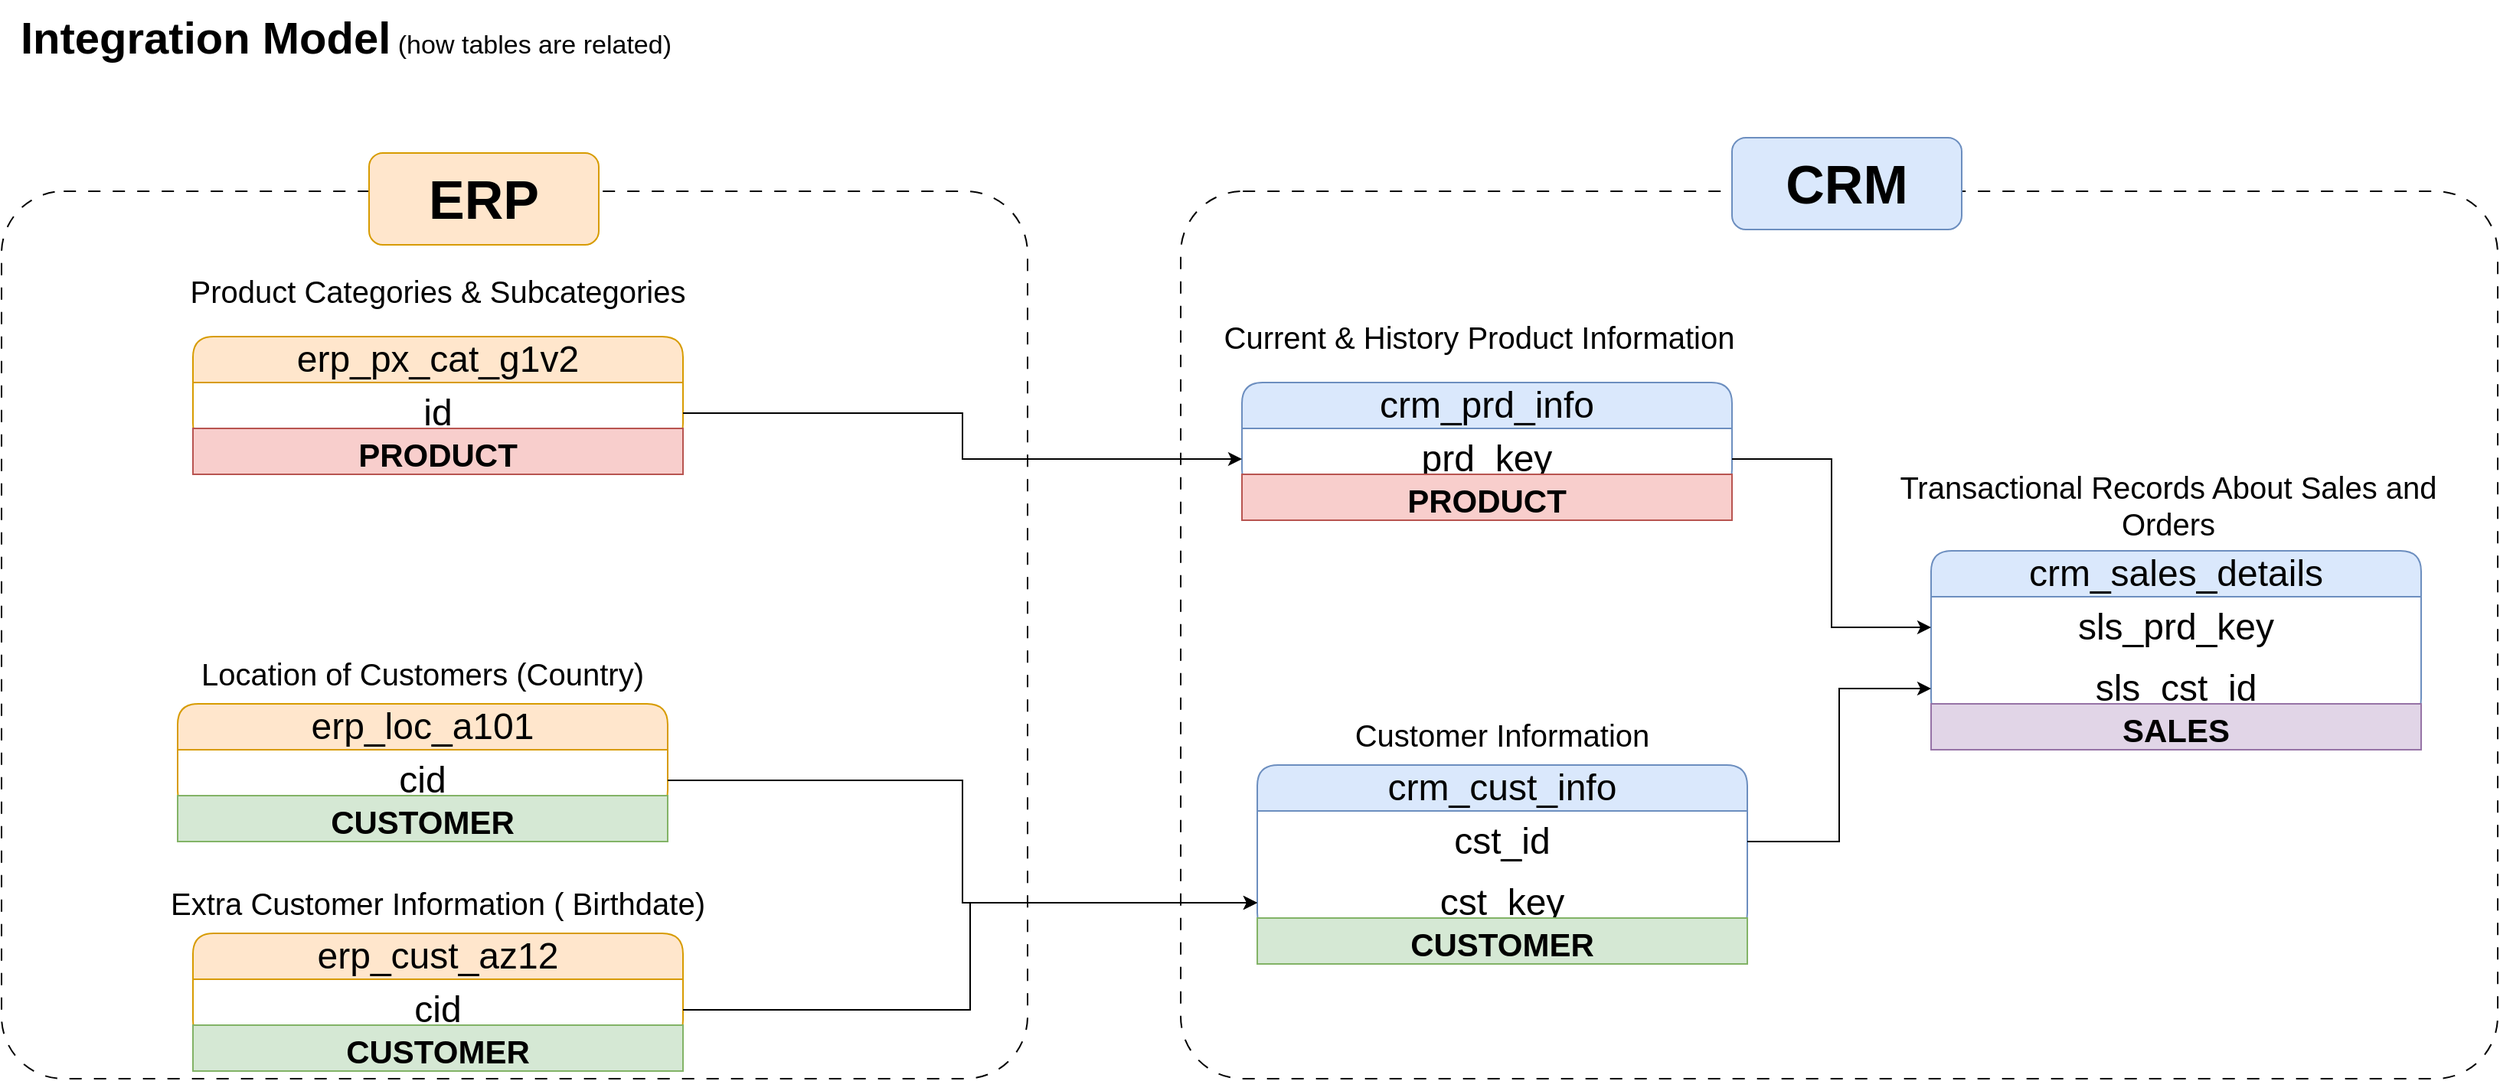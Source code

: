 <mxfile version="27.0.2">
  <diagram name="Page-1" id="dmAWUEtqQU-Y0aGdKjTr">
    <mxGraphModel dx="1489" dy="1031" grid="1" gridSize="10" guides="1" tooltips="1" connect="1" arrows="1" fold="1" page="1" pageScale="1" pageWidth="1920" pageHeight="1200" math="0" shadow="0">
      <root>
        <mxCell id="0" />
        <mxCell id="1" parent="0" />
        <mxCell id="Z9ZyORdhY3MhFz2_VxSD-31" value="" style="rounded=1;whiteSpace=wrap;html=1;fillColor=none;dashed=1;dashPattern=8 8;arcSize=7;" parent="1" vertex="1">
          <mxGeometry x="10" y="135" width="670" height="580" as="geometry" />
        </mxCell>
        <mxCell id="Z9ZyORdhY3MhFz2_VxSD-16" value="" style="rounded=1;whiteSpace=wrap;html=1;fillColor=none;dashed=1;dashPattern=8 8;arcSize=7;" parent="1" vertex="1">
          <mxGeometry x="780" y="135" width="860" height="580" as="geometry" />
        </mxCell>
        <mxCell id="Z9ZyORdhY3MhFz2_VxSD-1" value="&lt;font style=&quot;font-size: 29px;&quot;&gt;&lt;b&gt;Integration Model&lt;/b&gt;&lt;/font&gt; (how tables are related)" style="text;html=1;align=center;verticalAlign=middle;whiteSpace=wrap;rounded=0;fontSize=17;" parent="1" vertex="1">
          <mxGeometry x="10" y="10" width="450" height="50" as="geometry" />
        </mxCell>
        <mxCell id="Z9ZyORdhY3MhFz2_VxSD-2" value="crm_cust_info" style="swimlane;fontStyle=0;childLayout=stackLayout;horizontal=1;startSize=30;horizontalStack=0;resizeParent=1;resizeParentMax=0;resizeLast=0;collapsible=1;marginBottom=0;whiteSpace=wrap;html=1;rounded=1;fillColor=#dae8fc;strokeColor=#6c8ebf;fontSize=24;" parent="1" vertex="1">
          <mxGeometry x="830" y="510" width="320" height="110" as="geometry" />
        </mxCell>
        <mxCell id="Z9ZyORdhY3MhFz2_VxSD-3" value="cst_id" style="text;strokeColor=none;fillColor=none;align=center;verticalAlign=middle;spacingLeft=4;spacingRight=4;overflow=hidden;points=[[0,0.5],[1,0.5]];portConstraint=eastwest;rotatable=0;whiteSpace=wrap;html=1;fontSize=24;" parent="Z9ZyORdhY3MhFz2_VxSD-2" vertex="1">
          <mxGeometry y="30" width="320" height="40" as="geometry" />
        </mxCell>
        <mxCell id="Z9ZyORdhY3MhFz2_VxSD-21" value="cst_key" style="text;strokeColor=none;fillColor=none;align=center;verticalAlign=middle;spacingLeft=4;spacingRight=4;overflow=hidden;points=[[0,0.5],[1,0.5]];portConstraint=eastwest;rotatable=0;whiteSpace=wrap;html=1;fontSize=24;" parent="Z9ZyORdhY3MhFz2_VxSD-2" vertex="1">
          <mxGeometry y="70" width="320" height="40" as="geometry" />
        </mxCell>
        <mxCell id="Z9ZyORdhY3MhFz2_VxSD-6" value="&lt;font style=&quot;font-size: 20px;&quot;&gt;Customer Information&lt;/font&gt;" style="text;html=1;align=center;verticalAlign=middle;whiteSpace=wrap;rounded=0;" parent="1" vertex="1">
          <mxGeometry x="830" y="470" width="320" height="40" as="geometry" />
        </mxCell>
        <mxCell id="Z9ZyORdhY3MhFz2_VxSD-7" value="crm_prd_info" style="swimlane;fontStyle=0;childLayout=stackLayout;horizontal=1;startSize=30;horizontalStack=0;resizeParent=1;resizeParentMax=0;resizeLast=0;collapsible=1;marginBottom=0;whiteSpace=wrap;html=1;rounded=1;fillColor=#dae8fc;strokeColor=#6c8ebf;fontSize=24;" parent="1" vertex="1">
          <mxGeometry x="820" y="260" width="320" height="70" as="geometry" />
        </mxCell>
        <mxCell id="Z9ZyORdhY3MhFz2_VxSD-8" value="prd_key" style="text;strokeColor=none;fillColor=none;align=center;verticalAlign=middle;spacingLeft=4;spacingRight=4;overflow=hidden;points=[[0,0.5],[1,0.5]];portConstraint=eastwest;rotatable=0;whiteSpace=wrap;html=1;fontSize=24;" parent="Z9ZyORdhY3MhFz2_VxSD-7" vertex="1">
          <mxGeometry y="30" width="320" height="40" as="geometry" />
        </mxCell>
        <mxCell id="Z9ZyORdhY3MhFz2_VxSD-9" value="&lt;font style=&quot;font-size: 20px;&quot;&gt;Current &amp;amp; History Product Information&lt;/font&gt;" style="text;html=1;align=center;verticalAlign=middle;whiteSpace=wrap;rounded=0;" parent="1" vertex="1">
          <mxGeometry x="780" y="200" width="390" height="60" as="geometry" />
        </mxCell>
        <mxCell id="Z9ZyORdhY3MhFz2_VxSD-10" value="crm_sales_details" style="swimlane;fontStyle=0;childLayout=stackLayout;horizontal=1;startSize=30;horizontalStack=0;resizeParent=1;resizeParentMax=0;resizeLast=0;collapsible=1;marginBottom=0;whiteSpace=wrap;html=1;rounded=1;fillColor=#dae8fc;strokeColor=#6c8ebf;fontSize=24;" parent="1" vertex="1">
          <mxGeometry x="1270" y="370" width="320" height="110" as="geometry" />
        </mxCell>
        <mxCell id="Z9ZyORdhY3MhFz2_VxSD-11" value="sls_&lt;span style=&quot;background-color: transparent; color: light-dark(rgb(0, 0, 0), rgb(255, 255, 255));&quot;&gt;prd_key&lt;/span&gt;" style="text;strokeColor=none;fillColor=none;align=center;verticalAlign=middle;spacingLeft=4;spacingRight=4;overflow=hidden;points=[[0,0.5],[1,0.5]];portConstraint=eastwest;rotatable=0;whiteSpace=wrap;html=1;fontSize=24;" parent="Z9ZyORdhY3MhFz2_VxSD-10" vertex="1">
          <mxGeometry y="30" width="320" height="40" as="geometry" />
        </mxCell>
        <mxCell id="Z9ZyORdhY3MhFz2_VxSD-13" value="sls_cst_id" style="text;strokeColor=none;fillColor=none;align=center;verticalAlign=middle;spacingLeft=4;spacingRight=4;overflow=hidden;points=[[0,0.5],[1,0.5]];portConstraint=eastwest;rotatable=0;whiteSpace=wrap;html=1;fontSize=24;" parent="Z9ZyORdhY3MhFz2_VxSD-10" vertex="1">
          <mxGeometry y="70" width="320" height="40" as="geometry" />
        </mxCell>
        <mxCell id="Z9ZyORdhY3MhFz2_VxSD-12" value="&lt;font style=&quot;font-size: 20px;&quot;&gt;Transactional Records About Sales and Orders&lt;/font&gt;" style="text;html=1;align=center;verticalAlign=middle;whiteSpace=wrap;rounded=0;" parent="1" vertex="1">
          <mxGeometry x="1230" y="310" width="390" height="60" as="geometry" />
        </mxCell>
        <mxCell id="Z9ZyORdhY3MhFz2_VxSD-14" style="edgeStyle=orthogonalEdgeStyle;rounded=0;orthogonalLoop=1;jettySize=auto;html=1;exitX=1;exitY=0.5;exitDx=0;exitDy=0;" parent="1" source="Z9ZyORdhY3MhFz2_VxSD-3" target="Z9ZyORdhY3MhFz2_VxSD-13" edge="1">
          <mxGeometry relative="1" as="geometry" />
        </mxCell>
        <mxCell id="Z9ZyORdhY3MhFz2_VxSD-15" style="edgeStyle=orthogonalEdgeStyle;rounded=0;orthogonalLoop=1;jettySize=auto;html=1;exitX=1;exitY=0.5;exitDx=0;exitDy=0;" parent="1" source="Z9ZyORdhY3MhFz2_VxSD-8" target="Z9ZyORdhY3MhFz2_VxSD-11" edge="1">
          <mxGeometry relative="1" as="geometry" />
        </mxCell>
        <mxCell id="Z9ZyORdhY3MhFz2_VxSD-17" value="&lt;font style=&quot;font-size: 35px;&quot;&gt;&lt;b&gt;CRM&lt;/b&gt;&lt;/font&gt;" style="rounded=1;whiteSpace=wrap;html=1;fillColor=#dae8fc;strokeColor=#6c8ebf;" parent="1" vertex="1">
          <mxGeometry x="1140" y="100" width="150" height="60" as="geometry" />
        </mxCell>
        <mxCell id="Z9ZyORdhY3MhFz2_VxSD-18" value="erp_cust_az12" style="swimlane;fontStyle=0;childLayout=stackLayout;horizontal=1;startSize=30;horizontalStack=0;resizeParent=1;resizeParentMax=0;resizeLast=0;collapsible=1;marginBottom=0;whiteSpace=wrap;html=1;rounded=1;fillColor=#ffe6cc;strokeColor=#d79b00;fontSize=24;" parent="1" vertex="1">
          <mxGeometry x="135" y="620" width="320" height="70" as="geometry" />
        </mxCell>
        <mxCell id="Z9ZyORdhY3MhFz2_VxSD-19" value="cid" style="text;strokeColor=none;fillColor=none;align=center;verticalAlign=middle;spacingLeft=4;spacingRight=4;overflow=hidden;points=[[0,0.5],[1,0.5]];portConstraint=eastwest;rotatable=0;whiteSpace=wrap;html=1;fontSize=24;" parent="Z9ZyORdhY3MhFz2_VxSD-18" vertex="1">
          <mxGeometry y="30" width="320" height="40" as="geometry" />
        </mxCell>
        <mxCell id="Z9ZyORdhY3MhFz2_VxSD-20" value="&lt;font style=&quot;font-size: 20px;&quot;&gt;Extra Customer Information ( Birthdate)&lt;/font&gt;" style="text;html=1;align=center;verticalAlign=middle;whiteSpace=wrap;rounded=0;" parent="1" vertex="1">
          <mxGeometry x="100" y="580" width="390" height="40" as="geometry" />
        </mxCell>
        <mxCell id="Z9ZyORdhY3MhFz2_VxSD-22" style="edgeStyle=orthogonalEdgeStyle;rounded=0;orthogonalLoop=1;jettySize=auto;html=1;exitX=1;exitY=0.5;exitDx=0;exitDy=0;" parent="1" source="Z9ZyORdhY3MhFz2_VxSD-19" target="Z9ZyORdhY3MhFz2_VxSD-21" edge="1">
          <mxGeometry relative="1" as="geometry" />
        </mxCell>
        <mxCell id="Z9ZyORdhY3MhFz2_VxSD-23" value="erp_loc_a101" style="swimlane;fontStyle=0;childLayout=stackLayout;horizontal=1;startSize=30;horizontalStack=0;resizeParent=1;resizeParentMax=0;resizeLast=0;collapsible=1;marginBottom=0;whiteSpace=wrap;html=1;rounded=1;fillColor=#ffe6cc;strokeColor=#d79b00;fontSize=24;" parent="1" vertex="1">
          <mxGeometry x="125" y="470" width="320" height="70" as="geometry" />
        </mxCell>
        <mxCell id="Z9ZyORdhY3MhFz2_VxSD-24" value="cid" style="text;strokeColor=none;fillColor=none;align=center;verticalAlign=middle;spacingLeft=4;spacingRight=4;overflow=hidden;points=[[0,0.5],[1,0.5]];portConstraint=eastwest;rotatable=0;whiteSpace=wrap;html=1;fontSize=24;" parent="Z9ZyORdhY3MhFz2_VxSD-23" vertex="1">
          <mxGeometry y="30" width="320" height="40" as="geometry" />
        </mxCell>
        <mxCell id="Z9ZyORdhY3MhFz2_VxSD-25" value="&lt;font style=&quot;font-size: 20px;&quot;&gt;Location of Customers (Country)&lt;/font&gt;" style="text;html=1;align=center;verticalAlign=middle;whiteSpace=wrap;rounded=0;" parent="1" vertex="1">
          <mxGeometry x="90" y="430" width="390" height="40" as="geometry" />
        </mxCell>
        <mxCell id="Z9ZyORdhY3MhFz2_VxSD-26" style="edgeStyle=orthogonalEdgeStyle;rounded=0;orthogonalLoop=1;jettySize=auto;html=1;" parent="1" source="Z9ZyORdhY3MhFz2_VxSD-24" target="Z9ZyORdhY3MhFz2_VxSD-21" edge="1">
          <mxGeometry relative="1" as="geometry" />
        </mxCell>
        <mxCell id="Z9ZyORdhY3MhFz2_VxSD-27" value="erp_px_cat_g1v2" style="swimlane;fontStyle=0;childLayout=stackLayout;horizontal=1;startSize=30;horizontalStack=0;resizeParent=1;resizeParentMax=0;resizeLast=0;collapsible=1;marginBottom=0;whiteSpace=wrap;html=1;rounded=1;fillColor=#ffe6cc;strokeColor=#d79b00;fontSize=24;" parent="1" vertex="1">
          <mxGeometry x="135" y="230" width="320" height="70" as="geometry" />
        </mxCell>
        <mxCell id="Z9ZyORdhY3MhFz2_VxSD-28" value="id" style="text;strokeColor=none;fillColor=none;align=center;verticalAlign=middle;spacingLeft=4;spacingRight=4;overflow=hidden;points=[[0,0.5],[1,0.5]];portConstraint=eastwest;rotatable=0;whiteSpace=wrap;html=1;fontSize=24;" parent="Z9ZyORdhY3MhFz2_VxSD-27" vertex="1">
          <mxGeometry y="30" width="320" height="40" as="geometry" />
        </mxCell>
        <mxCell id="Z9ZyORdhY3MhFz2_VxSD-29" value="&lt;font style=&quot;font-size: 20px;&quot;&gt;Product Categories &amp;amp; Subcategories&lt;/font&gt;" style="text;html=1;align=center;verticalAlign=middle;whiteSpace=wrap;rounded=0;" parent="1" vertex="1">
          <mxGeometry x="100" y="180" width="390" height="40" as="geometry" />
        </mxCell>
        <mxCell id="Z9ZyORdhY3MhFz2_VxSD-30" style="edgeStyle=orthogonalEdgeStyle;rounded=0;orthogonalLoop=1;jettySize=auto;html=1;entryX=0;entryY=0.5;entryDx=0;entryDy=0;" parent="1" source="Z9ZyORdhY3MhFz2_VxSD-28" target="Z9ZyORdhY3MhFz2_VxSD-8" edge="1">
          <mxGeometry relative="1" as="geometry">
            <mxPoint x="820" y="327" as="targetPoint" />
          </mxGeometry>
        </mxCell>
        <mxCell id="Z9ZyORdhY3MhFz2_VxSD-32" value="&lt;font style=&quot;font-size: 35px;&quot;&gt;&lt;b&gt;ERP&lt;/b&gt;&lt;/font&gt;" style="rounded=1;whiteSpace=wrap;html=1;fillColor=#ffe6cc;strokeColor=#d79b00;" parent="1" vertex="1">
          <mxGeometry x="250" y="110" width="150" height="60" as="geometry" />
        </mxCell>
        <mxCell id="bFzNw1l3SIQdOpPHD0Zo-1" value="&lt;font style=&quot;font-size: 21px;&quot;&gt;PRODUCT&lt;/font&gt;" style="text;html=1;strokeColor=#b85450;fillColor=#f8cecc;align=center;verticalAlign=middle;whiteSpace=wrap;overflow=hidden;fontSize=24;fontStyle=1" vertex="1" parent="1">
          <mxGeometry x="820" y="320" width="320" height="30" as="geometry" />
        </mxCell>
        <mxCell id="bFzNw1l3SIQdOpPHD0Zo-2" value="&lt;font style=&quot;font-size: 21px;&quot;&gt;PRODUCT&lt;/font&gt;" style="text;html=1;strokeColor=#b85450;fillColor=#f8cecc;align=center;verticalAlign=middle;whiteSpace=wrap;overflow=hidden;fontSize=24;fontStyle=1" vertex="1" parent="1">
          <mxGeometry x="135" y="290" width="320" height="30" as="geometry" />
        </mxCell>
        <mxCell id="bFzNw1l3SIQdOpPHD0Zo-3" value="&lt;font style=&quot;font-size: 21px;&quot;&gt;CUSTOMER&lt;/font&gt;&lt;span style=&quot;color: rgba(0, 0, 0, 0); font-family: monospace; font-size: 0px; font-weight: 400; text-align: start; text-wrap-mode: nowrap;&quot;&gt;%3CmxGraphModel%3E%3Croot%3E%3CmxCell%20id%3D%220%22%2F%3E%3CmxCell%20id%3D%221%22%20parent%3D%220%22%2F%3E%3CmxCell%20id%3D%222%22%20value%3D%22%26lt%3Bfont%20style%3D%26quot%3Bfont-size%3A%2021px%3B%26quot%3B%26gt%3BPRODUCT%26lt%3B%2Ffont%26gt%3B%22%20style%3D%22text%3Bhtml%3D1%3BstrokeColor%3D%23b85450%3BfillColor%3D%23f8cecc%3Balign%3Dcenter%3BverticalAlign%3Dmiddle%3BwhiteSpace%3Dwrap%3Boverflow%3Dhidden%3BfontSize%3D24%3BfontStyle%3D1%22%20vertex%3D%221%22%20parent%3D%221%22%3E%3CmxGeometry%20x%3D%22135%22%20y%3D%22290%22%20width%3D%22320%22%20height%3D%2230%22%20as%3D%22geometry%22%2F%3E%3C%2FmxCell%3E%3C%2Froot%3E%3C%2FmxGraphModel%3E&lt;/span&gt;" style="text;html=1;strokeColor=#82b366;fillColor=#d5e8d4;align=center;verticalAlign=middle;whiteSpace=wrap;overflow=hidden;fontSize=24;fontStyle=1" vertex="1" parent="1">
          <mxGeometry x="830" y="610" width="320" height="30" as="geometry" />
        </mxCell>
        <mxCell id="bFzNw1l3SIQdOpPHD0Zo-4" value="&lt;font style=&quot;font-size: 21px;&quot;&gt;CUSTOMER&lt;/font&gt;&lt;span style=&quot;color: rgba(0, 0, 0, 0); font-family: monospace; font-size: 0px; font-weight: 400; text-align: start; text-wrap-mode: nowrap;&quot;&gt;%3CmxGraphModel%3E%3Croot%3E%3CmxCell%20id%3D%220%22%2F%3E%3CmxCell%20id%3D%221%22%20parent%3D%220%22%2F%3E%3CmxCell%20id%3D%222%22%20value%3D%22%26lt%3Bfont%20style%3D%26quot%3Bfont-size%3A%2021px%3B%26quot%3B%26gt%3BPRODUCT%26lt%3B%2Ffont%26gt%3B%22%20style%3D%22text%3Bhtml%3D1%3BstrokeColor%3D%23b85450%3BfillColor%3D%23f8cecc%3Balign%3Dcenter%3BverticalAlign%3Dmiddle%3BwhiteSpace%3Dwrap%3Boverflow%3Dhidden%3BfontSize%3D24%3BfontStyle%3D1%22%20vertex%3D%221%22%20parent%3D%221%22%3E%3CmxGeometry%20x%3D%22135%22%20y%3D%22290%22%20width%3D%22320%22%20height%3D%2230%22%20as%3D%22geometry%22%2F%3E%3C%2FmxCell%3E%3C%2Froot%3E%3C%2FmxGraphModel%3E&lt;/span&gt;" style="text;html=1;strokeColor=#82b366;fillColor=#d5e8d4;align=center;verticalAlign=middle;whiteSpace=wrap;overflow=hidden;fontSize=24;fontStyle=1" vertex="1" parent="1">
          <mxGeometry x="135" y="680" width="320" height="30" as="geometry" />
        </mxCell>
        <mxCell id="bFzNw1l3SIQdOpPHD0Zo-5" value="&lt;font style=&quot;font-size: 21px;&quot;&gt;CUSTOMER&lt;/font&gt;&lt;span style=&quot;color: rgba(0, 0, 0, 0); font-family: monospace; font-size: 0px; font-weight: 400; text-align: start; text-wrap-mode: nowrap;&quot;&gt;%3CmxGraphModel%3E%3Croot%3E%3CmxCell%20id%3D%220%22%2F%3E%3CmxCell%20id%3D%221%22%20parent%3D%220%22%2F%3E%3CmxCell%20id%3D%222%22%20value%3D%22%26lt%3Bfont%20style%3D%26quot%3Bfont-size%3A%2021px%3B%26quot%3B%26gt%3BPRODUCT%26lt%3B%2Ffont%26gt%3B%22%20style%3D%22text%3Bhtml%3D1%3BstrokeColor%3D%23b85450%3BfillColor%3D%23f8cecc%3Balign%3Dcenter%3BverticalAlign%3Dmiddle%3BwhiteSpace%3Dwrap%3Boverflow%3Dhidden%3BfontSize%3D24%3BfontStyle%3D1%22%20vertex%3D%221%22%20parent%3D%221%22%3E%3CmxGeometry%20x%3D%22135%22%20y%3D%22290%22%20width%3D%22320%22%20height%3D%2230%22%20as%3D%22geometry%22%2F%3E%3C%2FmxCell%3E%3C%2Froot%3E%3C%2FmxGraphModel%3E&lt;/span&gt;" style="text;html=1;strokeColor=#82b366;fillColor=#d5e8d4;align=center;verticalAlign=middle;whiteSpace=wrap;overflow=hidden;fontSize=24;fontStyle=1" vertex="1" parent="1">
          <mxGeometry x="125" y="530" width="320" height="30" as="geometry" />
        </mxCell>
        <mxCell id="bFzNw1l3SIQdOpPHD0Zo-6" value="&lt;span style=&quot;font-size: 21px;&quot;&gt;SALES&lt;/span&gt;" style="text;html=1;strokeColor=#9673a6;fillColor=#e1d5e7;align=center;verticalAlign=middle;whiteSpace=wrap;overflow=hidden;fontSize=24;fontStyle=1;" vertex="1" parent="1">
          <mxGeometry x="1270" y="470" width="320" height="30" as="geometry" />
        </mxCell>
      </root>
    </mxGraphModel>
  </diagram>
</mxfile>
